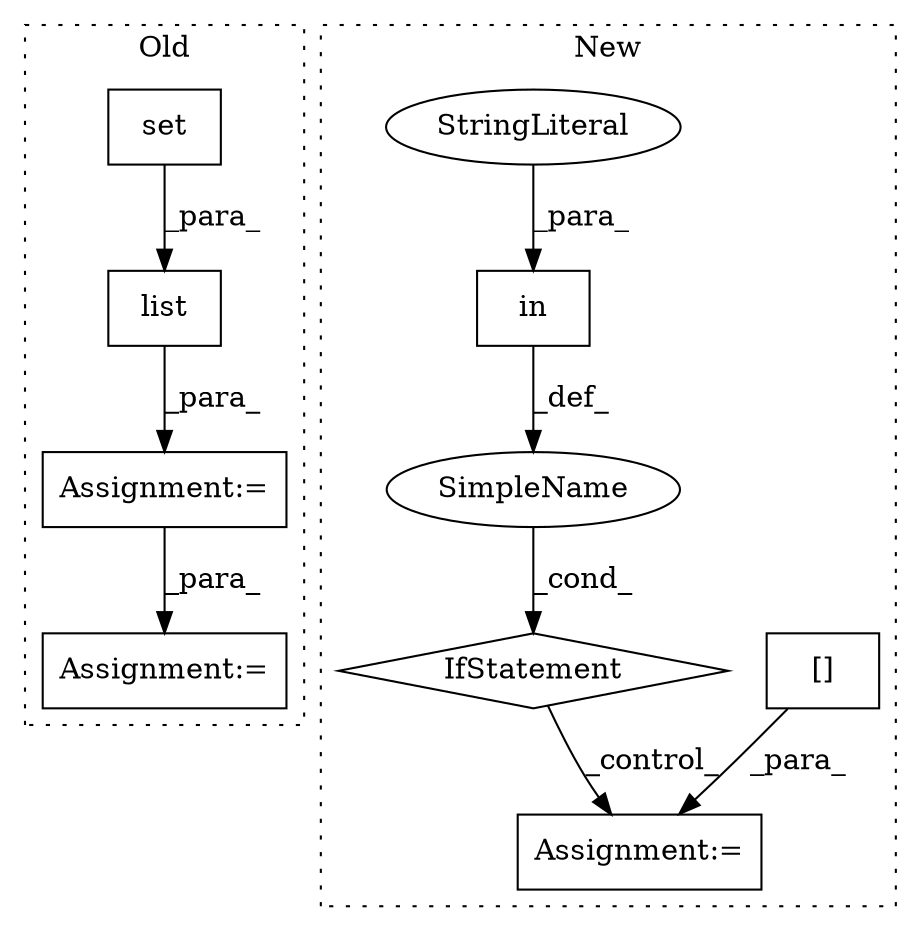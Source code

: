 digraph G {
subgraph cluster0 {
1 [label="set" a="32" s="1378,1403" l="4,1" shape="box"];
4 [label="Assignment:=" a="7" s="1372" l="1" shape="box"];
7 [label="Assignment:=" a="7" s="1542" l="26" shape="box"];
9 [label="list" a="32" s="1373,1404" l="5,1" shape="box"];
label = "Old";
style="dotted";
}
subgraph cluster1 {
2 [label="in" a="105" s="488" l="17" shape="box"];
3 [label="IfStatement" a="25" s="478,505" l="10,2" shape="diamond"];
5 [label="Assignment:=" a="7" s="522" l="1" shape="box"];
6 [label="SimpleName" a="42" s="" l="" shape="ellipse"];
8 [label="[]" a="2" s="523,537" l="7,1" shape="box"];
10 [label="StringLiteral" a="45" s="488" l="7" shape="ellipse"];
label = "New";
style="dotted";
}
1 -> 9 [label="_para_"];
2 -> 6 [label="_def_"];
3 -> 5 [label="_control_"];
4 -> 7 [label="_para_"];
6 -> 3 [label="_cond_"];
8 -> 5 [label="_para_"];
9 -> 4 [label="_para_"];
10 -> 2 [label="_para_"];
}